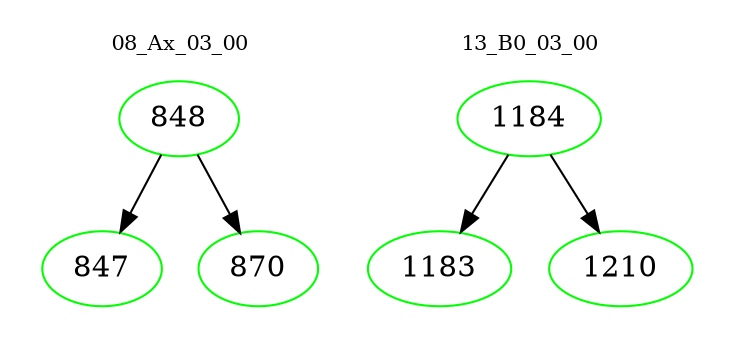 digraph{
subgraph cluster_0 {
color = white
label = "08_Ax_03_00";
fontsize=10;
T0_848 [label="848", color="green"]
T0_848 -> T0_847 [color="black"]
T0_847 [label="847", color="green"]
T0_848 -> T0_870 [color="black"]
T0_870 [label="870", color="green"]
}
subgraph cluster_1 {
color = white
label = "13_B0_03_00";
fontsize=10;
T1_1184 [label="1184", color="green"]
T1_1184 -> T1_1183 [color="black"]
T1_1183 [label="1183", color="green"]
T1_1184 -> T1_1210 [color="black"]
T1_1210 [label="1210", color="green"]
}
}
